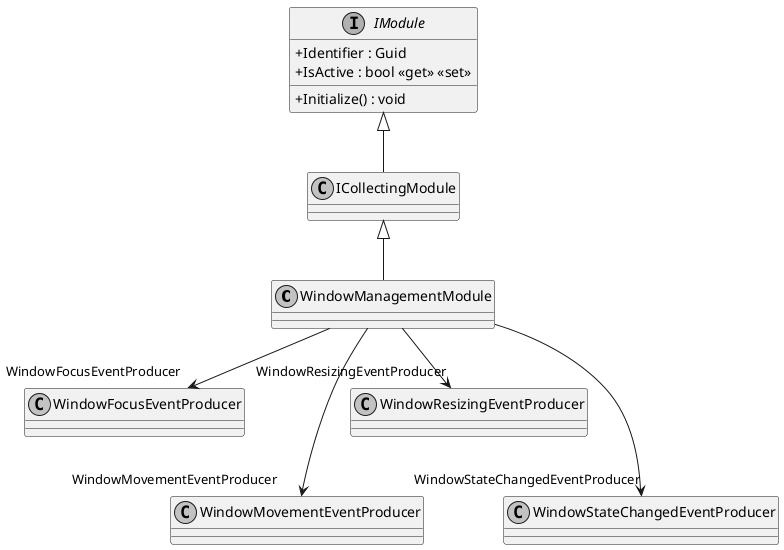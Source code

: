 @startuml
skinparam monochrome true
skinparam ClassAttributeIconSize 0
class WindowManagementModule {
}
interface IModule {
    + Identifier : Guid
    + IsActive : bool <<get>> <<set>>
    + Initialize() : void
}
IModule <|-- ICollectingModule
ICollectingModule <|-- WindowManagementModule
WindowManagementModule --> "WindowFocusEventProducer" WindowFocusEventProducer
WindowManagementModule ---> "WindowMovementEventProducer" WindowMovementEventProducer
WindowManagementModule --> "       WindowResizingEventProducer" WindowResizingEventProducer
WindowManagementModule ---> "WindowStateChangedEventProducer" WindowStateChangedEventProducer
@enduml
